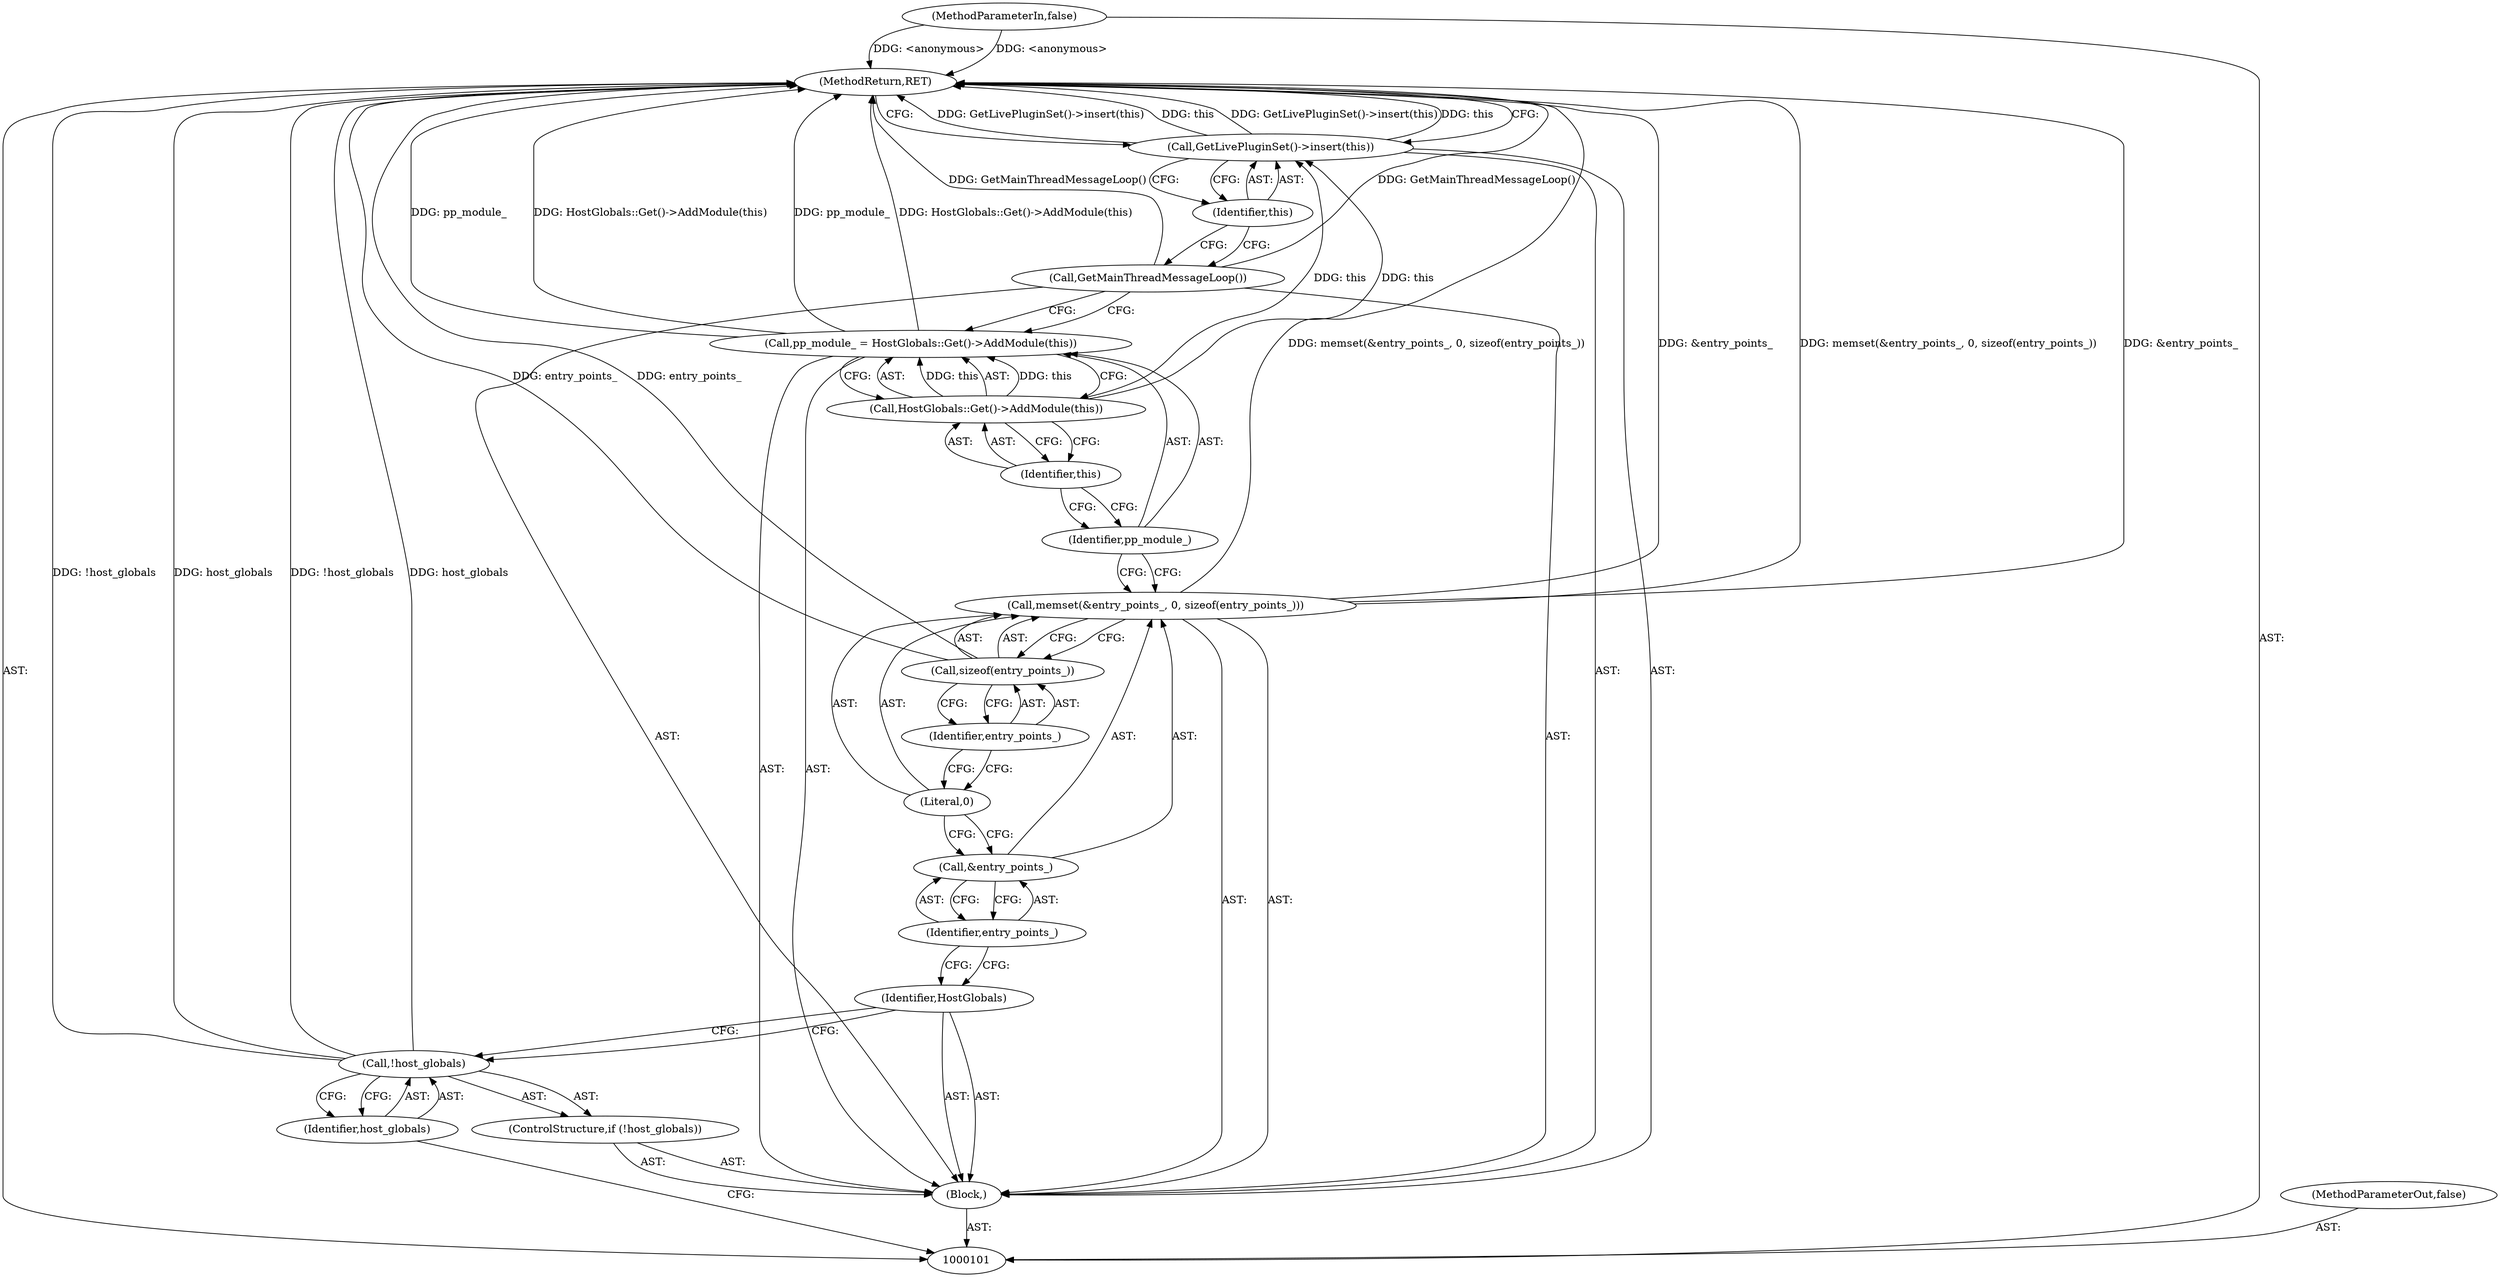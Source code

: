 digraph "1_Chrome_3b0d77670a0613f409110817455d2137576b485a_22" {
"1000102" [label="(MethodParameterIn,false)"];
"1000161" [label="(MethodParameterOut,false)"];
"1000103" [label="(Block,)"];
"1000121" [label="(MethodReturn,RET)"];
"1000104" [label="(ControlStructure,if (!host_globals))"];
"1000105" [label="(Call,!host_globals)"];
"1000106" [label="(Identifier,host_globals)"];
"1000107" [label="(Identifier,HostGlobals)"];
"1000110" [label="(Identifier,entry_points_)"];
"1000108" [label="(Call,memset(&entry_points_, 0, sizeof(entry_points_)))"];
"1000111" [label="(Literal,0)"];
"1000112" [label="(Call,sizeof(entry_points_))"];
"1000113" [label="(Identifier,entry_points_)"];
"1000109" [label="(Call,&entry_points_)"];
"1000116" [label="(Call,HostGlobals::Get()->AddModule(this))"];
"1000114" [label="(Call,pp_module_ = HostGlobals::Get()->AddModule(this))"];
"1000115" [label="(Identifier,pp_module_)"];
"1000117" [label="(Identifier,this)"];
"1000118" [label="(Call,GetMainThreadMessageLoop())"];
"1000119" [label="(Call,GetLivePluginSet()->insert(this))"];
"1000120" [label="(Identifier,this)"];
"1000102" -> "1000101"  [label="AST: "];
"1000102" -> "1000121"  [label="DDG: <anonymous>"];
"1000161" -> "1000101"  [label="AST: "];
"1000103" -> "1000101"  [label="AST: "];
"1000104" -> "1000103"  [label="AST: "];
"1000107" -> "1000103"  [label="AST: "];
"1000108" -> "1000103"  [label="AST: "];
"1000114" -> "1000103"  [label="AST: "];
"1000118" -> "1000103"  [label="AST: "];
"1000119" -> "1000103"  [label="AST: "];
"1000121" -> "1000101"  [label="AST: "];
"1000121" -> "1000119"  [label="CFG: "];
"1000108" -> "1000121"  [label="DDG: memset(&entry_points_, 0, sizeof(entry_points_))"];
"1000108" -> "1000121"  [label="DDG: &entry_points_"];
"1000105" -> "1000121"  [label="DDG: !host_globals"];
"1000105" -> "1000121"  [label="DDG: host_globals"];
"1000114" -> "1000121"  [label="DDG: pp_module_"];
"1000114" -> "1000121"  [label="DDG: HostGlobals::Get()->AddModule(this)"];
"1000118" -> "1000121"  [label="DDG: GetMainThreadMessageLoop()"];
"1000119" -> "1000121"  [label="DDG: GetLivePluginSet()->insert(this)"];
"1000119" -> "1000121"  [label="DDG: this"];
"1000102" -> "1000121"  [label="DDG: <anonymous>"];
"1000112" -> "1000121"  [label="DDG: entry_points_"];
"1000104" -> "1000103"  [label="AST: "];
"1000105" -> "1000104"  [label="AST: "];
"1000105" -> "1000104"  [label="AST: "];
"1000105" -> "1000106"  [label="CFG: "];
"1000106" -> "1000105"  [label="AST: "];
"1000107" -> "1000105"  [label="CFG: "];
"1000105" -> "1000121"  [label="DDG: !host_globals"];
"1000105" -> "1000121"  [label="DDG: host_globals"];
"1000106" -> "1000105"  [label="AST: "];
"1000106" -> "1000101"  [label="CFG: "];
"1000105" -> "1000106"  [label="CFG: "];
"1000107" -> "1000103"  [label="AST: "];
"1000107" -> "1000105"  [label="CFG: "];
"1000110" -> "1000107"  [label="CFG: "];
"1000110" -> "1000109"  [label="AST: "];
"1000110" -> "1000107"  [label="CFG: "];
"1000109" -> "1000110"  [label="CFG: "];
"1000108" -> "1000103"  [label="AST: "];
"1000108" -> "1000112"  [label="CFG: "];
"1000109" -> "1000108"  [label="AST: "];
"1000111" -> "1000108"  [label="AST: "];
"1000112" -> "1000108"  [label="AST: "];
"1000115" -> "1000108"  [label="CFG: "];
"1000108" -> "1000121"  [label="DDG: memset(&entry_points_, 0, sizeof(entry_points_))"];
"1000108" -> "1000121"  [label="DDG: &entry_points_"];
"1000111" -> "1000108"  [label="AST: "];
"1000111" -> "1000109"  [label="CFG: "];
"1000113" -> "1000111"  [label="CFG: "];
"1000112" -> "1000108"  [label="AST: "];
"1000112" -> "1000113"  [label="CFG: "];
"1000113" -> "1000112"  [label="AST: "];
"1000108" -> "1000112"  [label="CFG: "];
"1000112" -> "1000121"  [label="DDG: entry_points_"];
"1000113" -> "1000112"  [label="AST: "];
"1000113" -> "1000111"  [label="CFG: "];
"1000112" -> "1000113"  [label="CFG: "];
"1000109" -> "1000108"  [label="AST: "];
"1000109" -> "1000110"  [label="CFG: "];
"1000110" -> "1000109"  [label="AST: "];
"1000111" -> "1000109"  [label="CFG: "];
"1000116" -> "1000114"  [label="AST: "];
"1000116" -> "1000117"  [label="CFG: "];
"1000117" -> "1000116"  [label="AST: "];
"1000114" -> "1000116"  [label="CFG: "];
"1000116" -> "1000114"  [label="DDG: this"];
"1000116" -> "1000119"  [label="DDG: this"];
"1000114" -> "1000103"  [label="AST: "];
"1000114" -> "1000116"  [label="CFG: "];
"1000115" -> "1000114"  [label="AST: "];
"1000116" -> "1000114"  [label="AST: "];
"1000118" -> "1000114"  [label="CFG: "];
"1000114" -> "1000121"  [label="DDG: pp_module_"];
"1000114" -> "1000121"  [label="DDG: HostGlobals::Get()->AddModule(this)"];
"1000116" -> "1000114"  [label="DDG: this"];
"1000115" -> "1000114"  [label="AST: "];
"1000115" -> "1000108"  [label="CFG: "];
"1000117" -> "1000115"  [label="CFG: "];
"1000117" -> "1000116"  [label="AST: "];
"1000117" -> "1000115"  [label="CFG: "];
"1000116" -> "1000117"  [label="CFG: "];
"1000118" -> "1000103"  [label="AST: "];
"1000118" -> "1000114"  [label="CFG: "];
"1000120" -> "1000118"  [label="CFG: "];
"1000118" -> "1000121"  [label="DDG: GetMainThreadMessageLoop()"];
"1000119" -> "1000103"  [label="AST: "];
"1000119" -> "1000120"  [label="CFG: "];
"1000120" -> "1000119"  [label="AST: "];
"1000121" -> "1000119"  [label="CFG: "];
"1000119" -> "1000121"  [label="DDG: GetLivePluginSet()->insert(this)"];
"1000119" -> "1000121"  [label="DDG: this"];
"1000116" -> "1000119"  [label="DDG: this"];
"1000120" -> "1000119"  [label="AST: "];
"1000120" -> "1000118"  [label="CFG: "];
"1000119" -> "1000120"  [label="CFG: "];
}
